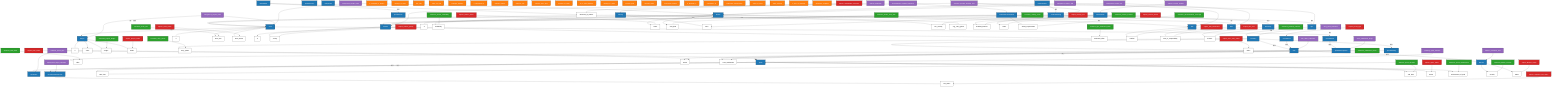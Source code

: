 graph TD
    %% =============== STYLES ===============
    classDef entity fill:#1f77b4,stroke:#000,color:#fff
    classDef attribute fill:#fff,stroke:#000,color:#000
    classDef relation fill:#ff7f0e,stroke:#000,color:#fff
    classDef goal fill:#2ca02c,stroke:#000,color:#fff
    classDef condition fill:#d62728,stroke:#000,color:#fff
    classDef decisionVar fill:#9467bd,stroke:#000,color:#fff

    %% =============== ENTITIES ===============
    E0[Project]:::entity
    E1[Team]:::entity
    E2[Worker]:::entity
    E3[Feature]:::entity
    E4[Skill]:::entity
    E5[Role]:::entity
    E6[ProductOwner]:::entity
    E7[ScrumMaster]:::entity
    E8[ProductBacklog]:::entity
    E9[Sprint]:::entity
    E10[SprintPlanning]:::entity
    E11[DailyScrum]:::entity
    E12[SprintReview]:::entity
    E13[SprintRetrospective]:::entity
    E14[SprintBacklog]:::entity
    E15[SprintGoal]:::entity
    E16[Epic]:::entity
    E17[UserStory]:::entity
    E18[Task]:::entity
    E19[DevelopmentSnapshot]:::entity
    E20[Blocker]:::entity
    E21[Stakeholder]:::entity
    E22[Velocity]:::entity
    E23[ReleasePlan]:::entity
    E24[Roadmap]:::entity
    E25[ScrumBoard]:::entity
    E26[FeatureDocumentation]:::entity

    %% =============== ATTRIBUTES (connected to entities) ===============
    %% Project
    A0_id_p[id]:::attribute
    A0_name_p[name]:::attribute
    A0_budget_p[budget]:::attribute
    A0_status_p[status]:::attribute
    E0 --> A0_id_p
    E0 --> A0_name_p
    E0 --> A0_budget_p
    E0 --> A0_status_p

    %% Team
    A1_id_t[id]:::attribute
    A1_team_size_t[team_size]:::attribute
    A1_team_status_t[team_status]:::attribute
    E1 --> A1_id_t
    E1 --> A1_team_size_t
    E1 --> A1_team_status_t

    %% Worker
    A2_id_w[id]:::attribute
    A2_availability_w[availability]:::attribute
    A2_status_w[status]:::attribute
    A2_start_date_w[start_date]:::attribute
    E2 --> A2_id_w
    E2 --> A2_availability_w
    E2 --> A2_status_w
    E2 --> A2_start_date_w

    %% Feature
    A3_id_f[id]:::attribute
    A3_priority_f[priority]:::attribute
    A3_estimated_effort_f[estimated_effort]:::attribute
    E3 --> A3_id_f
    E3 --> A3_priority_f
    E3 --> A3_estimated_effort_f

    %% Skill
    A4_certified_s[certified]:::attribute
    E4 --> A4_certified_s

    %% Role
    A5_area_of_responsibility_r[area_of_responsibility]:::attribute
    E5 --> A5_area_of_responsibility_r

    %% Sprint
    A9_start_date_sp[start_date]:::attribute
    A9_end_date_sp[end_date]:::attribute
    A9_status_sp[status]:::attribute
    A9_achievement_of_goal_sp[achievement_of_goal]:::attribute
    E9 --> A9_start_date_sp
    E9 --> A9_end_date_sp
    E9 --> A9_status_sp
    E9 --> A9_achievement_of_goal_sp

    %% UserStory
    A17_story_points_us[story_points]:::attribute
    A17_status_us[status]:::attribute
    E17 --> A17_story_points_us
    E17 --> A17_status_us

    %% Task
    A18_effort_tsk[effort]:::attribute
    A18_status_tsk[status]:::attribute
    E18 --> A18_effort_tsk
    E18 --> A18_status_tsk

    %% Blocker
    A20_severity_bl[severity]:::attribute
    A20_status_bl[status]:::attribute
    E20 --> A20_severity_bl
    E20 --> A20_status_bl

    %% Velocity
    A22_trend_vel[trend]:::attribute
    A22_min_velocity_vel[min_velocity]:::attribute
    A22_avg_story_points_vel[avg._story_points]:::attribute
    E22 --> A22_trend_vel
    E22 --> A22_min_velocity_vel
    E22 --> A22_avg_story_points_vel

    %% ReleasePlan
    A23_included_features_rep[included_features]:::attribute
    A23_status_rep[status]:::attribute
    E23 --> A23_included_features_rep
    E23 --> A23_status_rep

    %% Roadmap
    A24_versions_rm[versions]:::attribute
    E24 --> A24_versions_rm

    %% SprintRetrospective
    A13_team_satisfaction_sre[team_satisfaction]:::attribute
    E13 --> A13_team_satisfaction_sre

    %% DevelopmentSnapshot
    A19_test_status_dev[test_status]:::attribute
    E19 --> A19_test_status_dev

    %% Stakeholder
    A21_relevance_to_feature_sh[relevance_to_feature]:::attribute
    E21 --> A21_relevance_to_feature_sh

    %% FeatureDocumentation
    A26_linked_requirements_fed[linked_requirements]:::attribute
    E26 --> A26_linked_requirements_fed

    %% =============== RELATIONSHIPS (orange) ===============
    R1[is_assigned_to_project]:::relation
    R2[belongs_to_team]:::relation
    R3[has_skill]:::relation
    R4[takes_on_role]:::relation
    R5[manages_backlog]:::relation
    R6[is_supported_by]:::relation
    R7[contains_feature]:::relation
    R8[contains_epic]:::relation
    R9[contains_user_story]:::relation
    R10[consists_of_tasks]:::relation
    R11[is_in_sprint_backlog]:::relation
    R12[belongs_to_sprint]:::relation
    R13[pursues_goal]:::relation
    R14[contains_tasks]:::relation
    R15[documents_feature]:::relation
    R16[is_blocked_by]:::relation
    R17[participates_in]:::relation
    R18[moderates_retrospective]:::relation
    R19[refers_to_team]:::relation
    R20[plans_release]:::relation
    R21[is_part_of_roadmap]:::relation
    R22[generates_snapshot]:::relation

    %% Connect relationships between entities
    E1 -- R1 --> E0
    E2 -- R2 --> E1
    E2 -- R3 --> E4
    E2 -- R4 --> E5
    E6 -- R5 --> E8
    E1 -- R6 --> E7
    E8 -- R7 --> E3
    E8 -- R8 --> E16
    E16 -- R9 --> E17
    E17 -- R10 --> E18
    E17 -- R11 --> E14
    E14 -- R12 --> E9
    E9 -- R13 --> E15
    E25 -- R14 --> E18
    E26 -- R15 --> E3
    E18 -- R16 --> E20
    E21 -- R17 --> E12
    E7 -- R18 --> E13
    E22 -- R19 --> E1
    E23 -- R20 --> E3
    E23 -- R21 --> E24
    E9 -- R22 --> E19

    %% =============== GOALS (green) ===============
    G0[maximize_project_budget]:::goal
    G1[maximize_team_size]:::goal
    G2[maximize_worker_availability]:::goal
    G3[minimize_sprint_duration]:::goal
    G4[maximize_story_points]:::goal
    G5[minimize_task_effort]:::goal
    G6[maximize_velocity_trend]:::goal
    G7[maximize_release_features]:::goal
    G8[minimize_epic_estimated_effort]:::goal
    G9[maximize_sprint_achievement]:::goal
    G10[minimize_blocker_severity]:::goal
    G11[maximize_documentation_coverage]:::goal
    G12[minimize_worker_start_date]:::goal
    G13[maximize_satisfaction_score]:::goal
    G14[maximize_planned_releases]:::goal

    %% Connect Goals to Entities/Attributes
    G0 --> A0_budget_p
    G1 --> A1_team_size_t
    G2 --> A2_availability_w
    G3 --> A9_start_date_sp & A9_end_date_sp
    G4 --> A17_story_points_us
    G5 --> A18_effort_tsk
    G6 --> A22_trend_vel
    G7 --> A23_included_features_rep
    G8 --> A3_estimated_effort_f
    G9 --> A9_achievement_of_goal_sp
    G10 --> A20_severity_bl
    G11 --> A26_linked_requirements_fed
    G12 --> A2_start_date_w
    G13 --> A13_team_satisfaction_sre
    G14 --> A24_versions_rm

    %% =============== CONDITIONS (red) ===============
    C0[require_project_status]:::condition
    C1[require_team_status]:::condition
    C2[require_worker_status]:::condition
    C3[require_task_status]:::condition
    C4[require_sprint_status]:::condition
    C5[require_skill_certification]:::condition
    C6[require_role_area]:::condition
    C7[require_feature_priority]:::condition
    C8[require_user_story_status]:::condition
    C9[require_blocker_status]:::condition
    C10[require_velocity_min]:::condition
    C11[require_release_status]:::condition
    C12[require_board_type]:::condition
    C13[require_snapshot_test_status]:::condition
    C14[require_stakeholder_relevance]:::condition

    %% Connect Conditions to Attributes
    C0 --> A0_status_p
    C1 --> A1_team_status_t
    C2 --> A2_status_w
    C3 --> A18_status_tsk
    C4 --> A9_status_sp
    C5 --> A4_certified_s
    C6 --> A5_area_of_responsibility_r
    C7 --> A3_priority_f
    C8 --> A17_status_us
    C9 --> A20_status_bl
    C10 --> A22_min_velocity_vel
    C11 --> A23_status_rep
    C12 --> E25
    C13 --> A19_test_status_dev
    C14 --> A21_relevance_to_feature_sh

    %% =============== DECISION VARIABLES (purple) ===============
    DV0[assignment_project_team]:::decisionVar
    DV1[assignment_worker_team]:::decisionVar
    DV2[assignment_worker_skill]:::decisionVar
    DV3[assignment_worker_role]:::decisionVar
    DV4[selection_product_backlog_item]:::decisionVar
    DV5[selection_sprint_goal]:::decisionVar
    DV6[planning_sprint_duration]:::decisionVar
    DV7[task_effort_estimation]:::decisionVar
    DV8[story_point_estimation]:::decisionVar
    DV9[blocker_resolution_time]:::decisionVar
    DV10[release_version_number]:::decisionVar
    DV11[documentation_update_frequency]:::decisionVar
    DV12[team_satisfaction_target]:::decisionVar
    DV13[velocity_prediction]:::decisionVar
    DV14[deployment_target_selection]:::decisionVar

    %% Connect Decision Variables to Entities
    DV0 --> E1 & E0
    DV1 --> E2 & E1
    DV2 --> E2 & E4
    DV3 --> E2 & E5
    DV4 --> E8 & E3 & E16
    DV5 --> E15 & E9
    DV6 --> E9
    DV7 --> E18
    DV8 --> E17
    DV9 --> E20
    DV10 --> E23
    DV11 --> E26
    DV12 --> E13
    DV13 --> E22
    DV14 --> E19

    %% =============== OPTIONAL: IMPROVE LAYOUT (prevent overlap) ===============
    %% Forces clearer grouping (Mermaid uses LR/RL hints when possible)
    direction TB